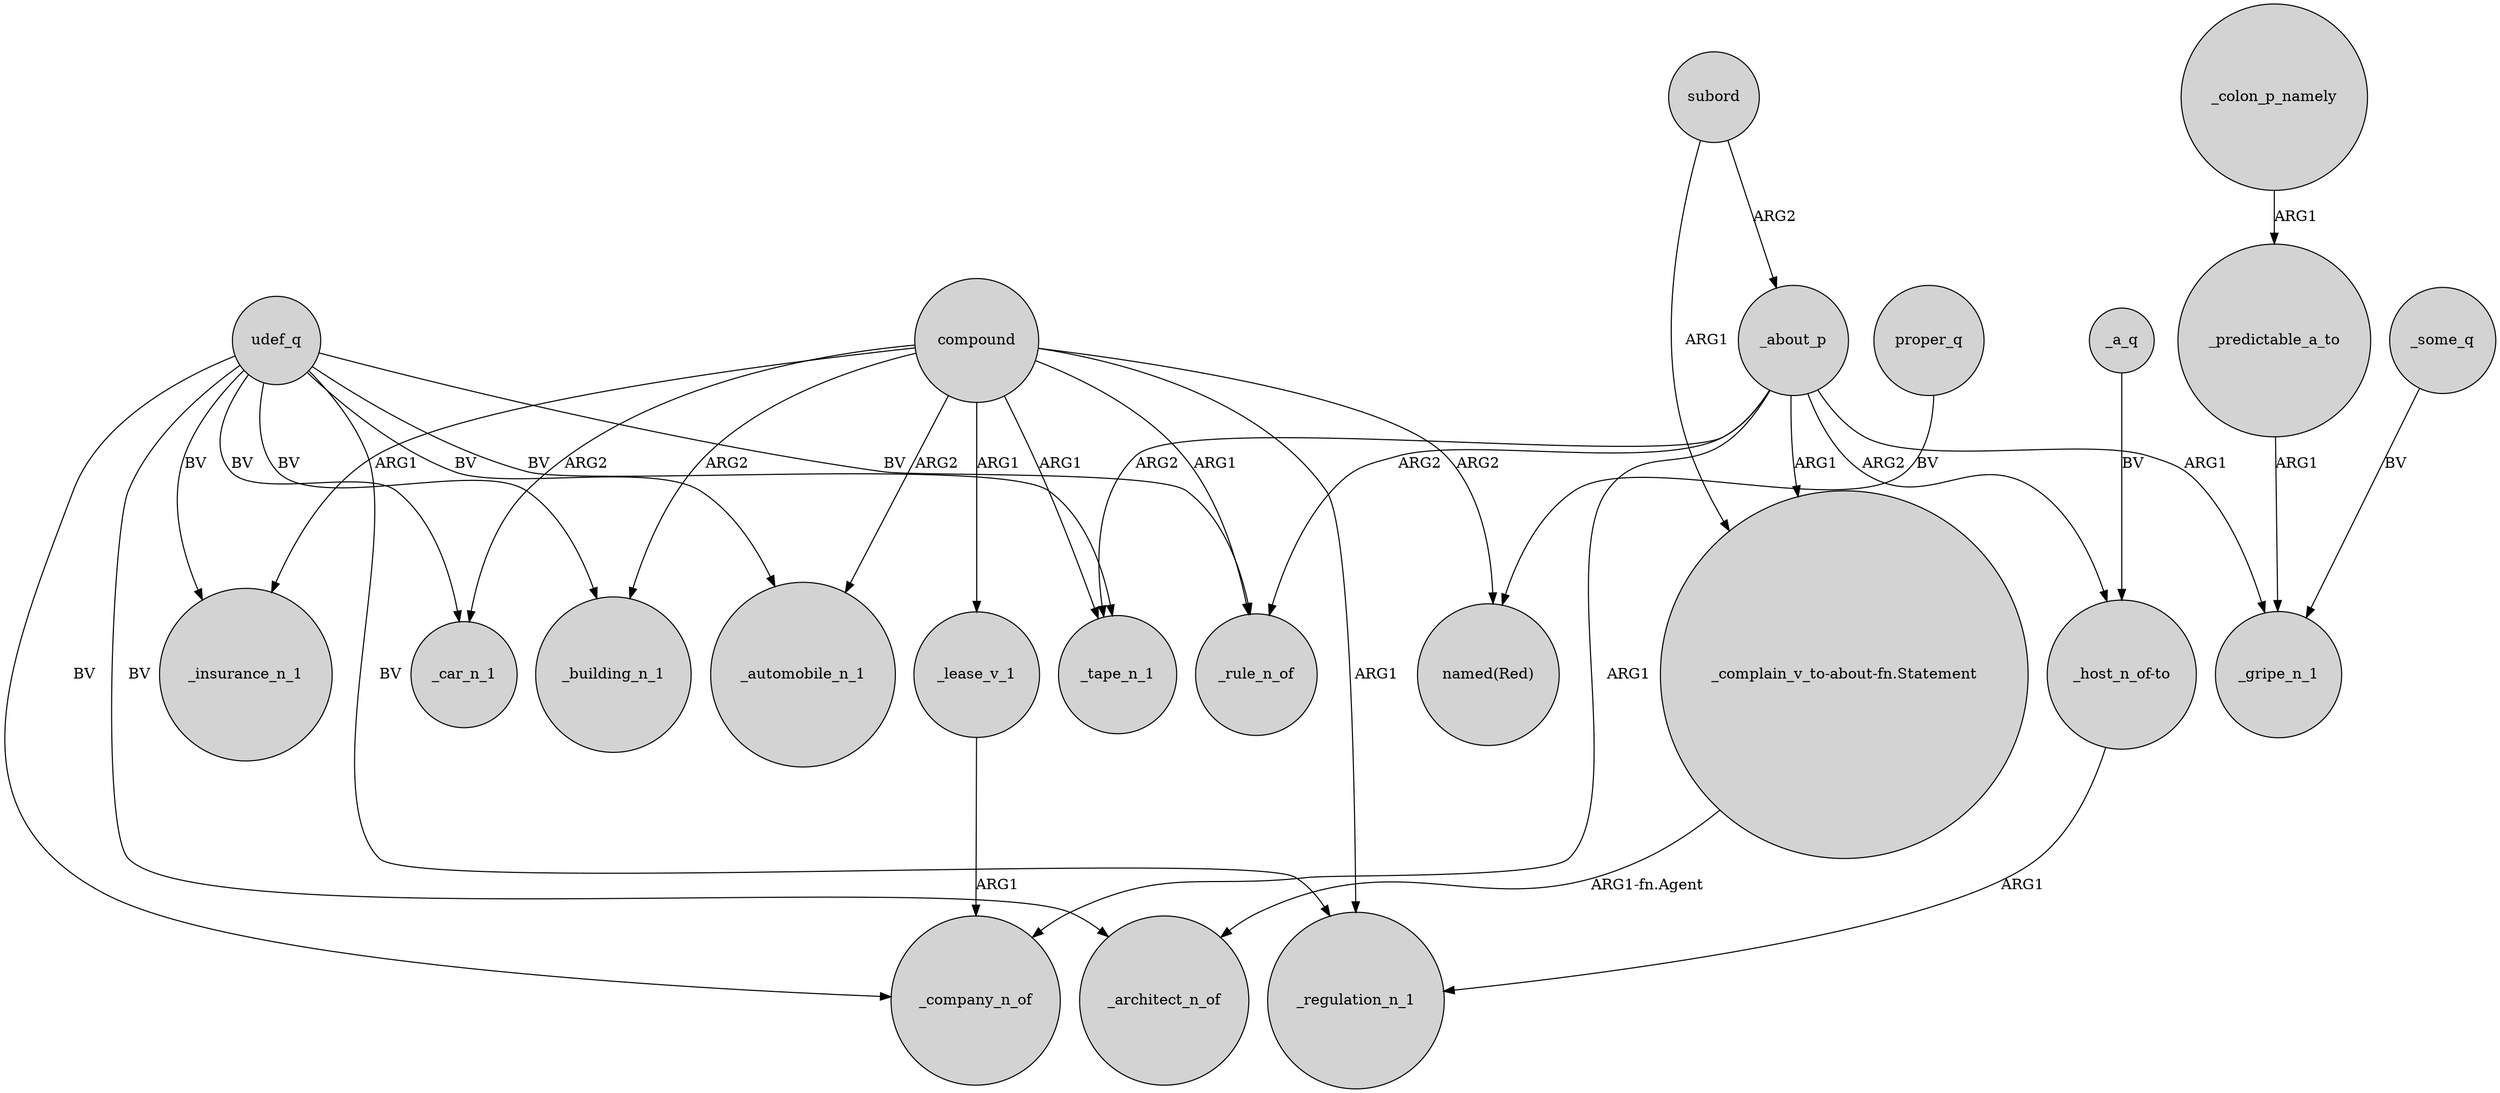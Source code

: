 digraph {
	node [shape=circle style=filled]
	udef_q -> _rule_n_of [label=BV]
	udef_q -> _architect_n_of [label=BV]
	compound -> _insurance_n_1 [label=ARG1]
	_a_q -> "_host_n_of-to" [label=BV]
	udef_q -> _building_n_1 [label=BV]
	_about_p -> "_complain_v_to-about-fn.Statement" [label=ARG1]
	compound -> _rule_n_of [label=ARG1]
	udef_q -> _insurance_n_1 [label=BV]
	udef_q -> _automobile_n_1 [label=BV]
	subord -> "_complain_v_to-about-fn.Statement" [label=ARG1]
	"_complain_v_to-about-fn.Statement" -> _architect_n_of [label="ARG1-fn.Agent"]
	_about_p -> _gripe_n_1 [label=ARG1]
	_about_p -> "_host_n_of-to" [label=ARG2]
	_about_p -> _tape_n_1 [label=ARG2]
	_some_q -> _gripe_n_1 [label=BV]
	_about_p -> _company_n_of [label=ARG1]
	compound -> _automobile_n_1 [label=ARG2]
	_lease_v_1 -> _company_n_of [label=ARG1]
	_about_p -> _rule_n_of [label=ARG2]
	compound -> _lease_v_1 [label=ARG1]
	compound -> _regulation_n_1 [label=ARG1]
	"_host_n_of-to" -> _regulation_n_1 [label=ARG1]
	proper_q -> "named(Red)" [label=BV]
	udef_q -> _car_n_1 [label=BV]
	compound -> "named(Red)" [label=ARG2]
	subord -> _about_p [label=ARG2]
	_colon_p_namely -> _predictable_a_to [label=ARG1]
	udef_q -> _regulation_n_1 [label=BV]
	udef_q -> _company_n_of [label=BV]
	_predictable_a_to -> _gripe_n_1 [label=ARG1]
	compound -> _car_n_1 [label=ARG2]
	compound -> _building_n_1 [label=ARG2]
	compound -> _tape_n_1 [label=ARG1]
	udef_q -> _tape_n_1 [label=BV]
}
